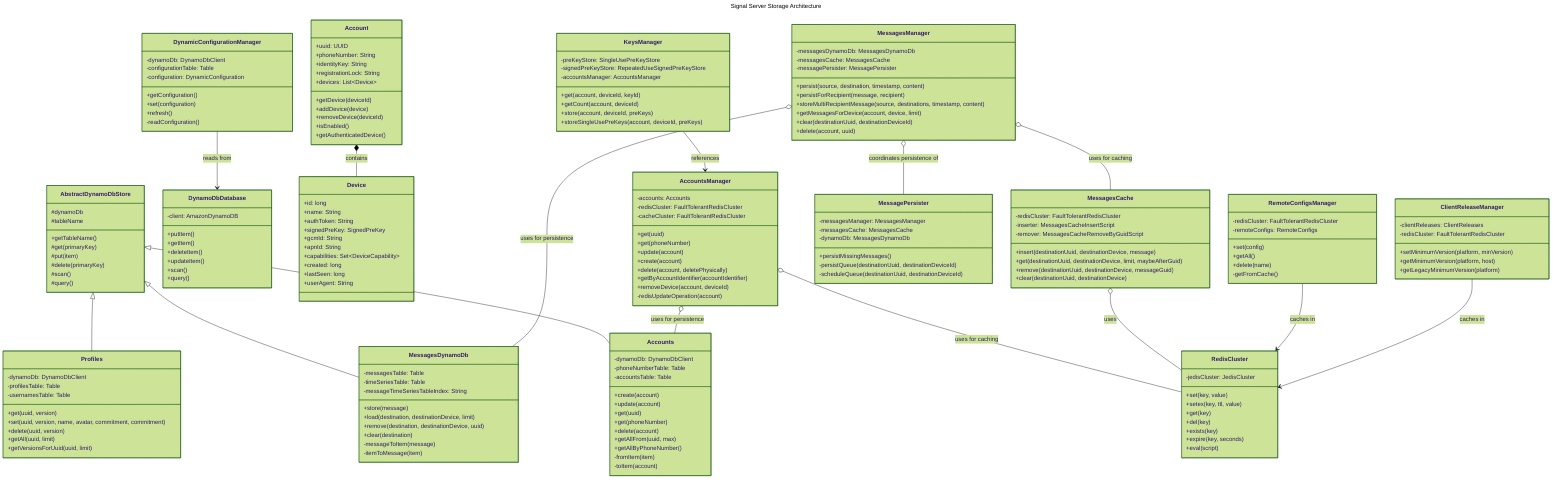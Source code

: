 ---
title: Signal Server Storage Architecture
config:
  theme: forest
  direction: TB
  class:
    hideEmptyMembersBox: false
---
classDiagram
    direction TB
%% Core Storage Interfaces
    class AbstractDynamoDbStore {
        #dynamoDb
        #tableName
        +getTableName()
        #get(primaryKey)
        #put(item)
        #delete(primaryKey)
        #scan()
        #query()
    }

%% Database Implementations
    class DynamoDbDatabase {
        -client: AmazonDynamoDB
        +putItem()
        +getItem()
        +deleteItem()
        +updateItem()
        +scan()
        +query()
    }

    class RedisCluster {
        -jedisCluster: JedisCluster
        +set(key, value)
        +setex(key, ttl, value)
        +get(key)
        +del(key)
        +exists(key)
        +expire(key, seconds)
        +eval(script)
    }

%% Core Storage Components
    class Account {
        +uuid: UUID
        +phoneNumber: String
        +identityKey: String
        +registrationLock: String
        +devices: List~Device~
        +getDevice(deviceId)
        +addDevice(device)
        +removeDevice(deviceId)
        +isEnabled()
        +getAuthenticatedDevice()
    }

    class Device {
        +id: long
        +name: String
        +authToken: String
        +signedPreKey: SignedPreKey
        +gcmId: String
        +apnId: String
        +capabilities: Set~DeviceCapability~
        +created: long
        +lastSeen: long
        +userAgent: String
    }

    class Accounts {
        -dynamoDb: DynamoDbClient
        -phoneNumberTable: Table
        -accountsTable: Table
        +create(account)
        +update(account)
        +get(uuid)
        +get(phoneNumber)
        +delete(account)
        +getAllFrom(uuid, max)
        +getAllByPhoneNumber()
        -fromItem(item)
        -toItem(account)
    }

    class AccountsManager {
        -accounts: Accounts
        -redisCluster: FaultTolerantRedisCluster
        -cacheCluster: FaultTolerantRedisCluster
        +get(uuid)
        +get(phoneNumber)
        +update(account)
        +create(account)
        +delete(account, deletePhysically)
        +getByAccountIdentifier(accountIdentifier)
        +removeDevice(account, deviceId)
        -redisUpdateOperation(account)
    }

%% Message Storage
    class MessagesDynamoDb {
        -messagesTable: Table
        -timeSeriesTable: Table
        -messageTimeSeriesTableIndex: String
        +store(message)
        +load(destination, destinationDevice, limit)
        +remove(destination, destinationDevice, uuid)
        +clear(destination)
        -messageToItem(message)
        -itemToMessage(item)
    }

    class MessagesCache {
        -redisCluster: FaultTolerantRedisCluster
        -inserter: MessagesCacheInsertScript
        -remover: MessagesCacheRemoveByGuidScript
        +insert(destinationUuid, destinationDevice, message)
        +get(destinationUuid, destinationDevice, limit, maybeAfterGuid)
        +remove(destinationUuid, destinationDevice, messageGuid)
        +clear(destinationUuid, destinationDevice)
    }

    class MessagePersister {
        -messagesManager: MessagesManager
        -messagesCache: MessagesCache
        -dynamoDb: MessagesDynamoDb
        +persistMissingMessages()
        -persistQueue(destinationUuid, destinationDeviceId)
        -scheduleQueue(destinationUuid, destinationDeviceId)
    }

    class MessagesManager {
        -messagesDynamoDb: MessagesDynamoDb
        -messagesCache: MessagesCache
        -messagePersister: MessagePersister
        +persist(source, destination, timestamp, content)
        +persistForRecipient(message, recipient)
        +storeMultiRecipientMessage(source, destinations, timestamp, content)
        +getMessagesForDevice(account, device, limit)
        +clear(destinationUuid, destinationDeviceId)
        +delete(account, uuid)
    }

%% Profile and Key Storage
    class Profiles {
        -dynamoDb: DynamoDbClient
        -profilesTable: Table
        -usernamesTable: Table
        +get(uuid, version)
        +set(uuid, version, name, avatar, commitment, commitment)
        +delete(uuid, version)
        +getAll(uuid, limit)
        +getVersionsForUuid(uuid, limit)
    }

    class KeysManager {
        -preKeyStore: SingleUsePreKeyStore
        -signedPreKeyStore: RepeatedUseSignedPreKeyStore
        -accountsManager: AccountsManager
        +get(account, deviceId, keyId)
        +getCount(account, deviceId)
        +store(account, deviceId, preKeys)
        +storeSingleUsePreKeys(account, deviceId, preKeys)
    }

%% Configuration and Metadata Storage
    class DynamicConfigurationManager {
        -dynamoDb: DynamoDbClient
        -configurationTable: Table
        -configuration: DynamicConfiguration
        +getConfiguration()
        +set(configuration)
        +refresh()
        -readConfiguration()
    }

    class RemoteConfigsManager {
        -redisCluster: FaultTolerantRedisCluster
        -remoteConfigs: RemoteConfigs
        +set(config)
        +getAll()
        +delete(name)
        -getFromCache()
    }

    class ClientReleaseManager {
        -clientReleases: ClientReleases
        -redisCluster: FaultTolerantRedisCluster
        +setMinimumVersion(platform, minVersion)
        +getMinimumVersion(platform, host)
        +getLegacyMinimumVersion(platform)
    }

%% Relationships
    AbstractDynamoDbStore <|-- Accounts
    AbstractDynamoDbStore <|-- MessagesDynamoDb
    AbstractDynamoDbStore <|-- Profiles
    Account *-- Device: contains
    AccountsManager o-- Accounts: uses for persistence
    AccountsManager o-- RedisCluster: uses for caching
    MessagesManager o-- MessagesDynamoDb: uses for persistence
    MessagesManager o-- MessagesCache: uses for caching
    MessagesManager o-- MessagePersister: coordinates persistence of
    MessagesCache o-- RedisCluster: uses
    KeysManager --> AccountsManager: references
    DynamicConfigurationManager --> DynamoDbDatabase: reads from
    RemoteConfigsManager --> RedisCluster: caches in
    ClientReleaseManager --> RedisCluster: caches in